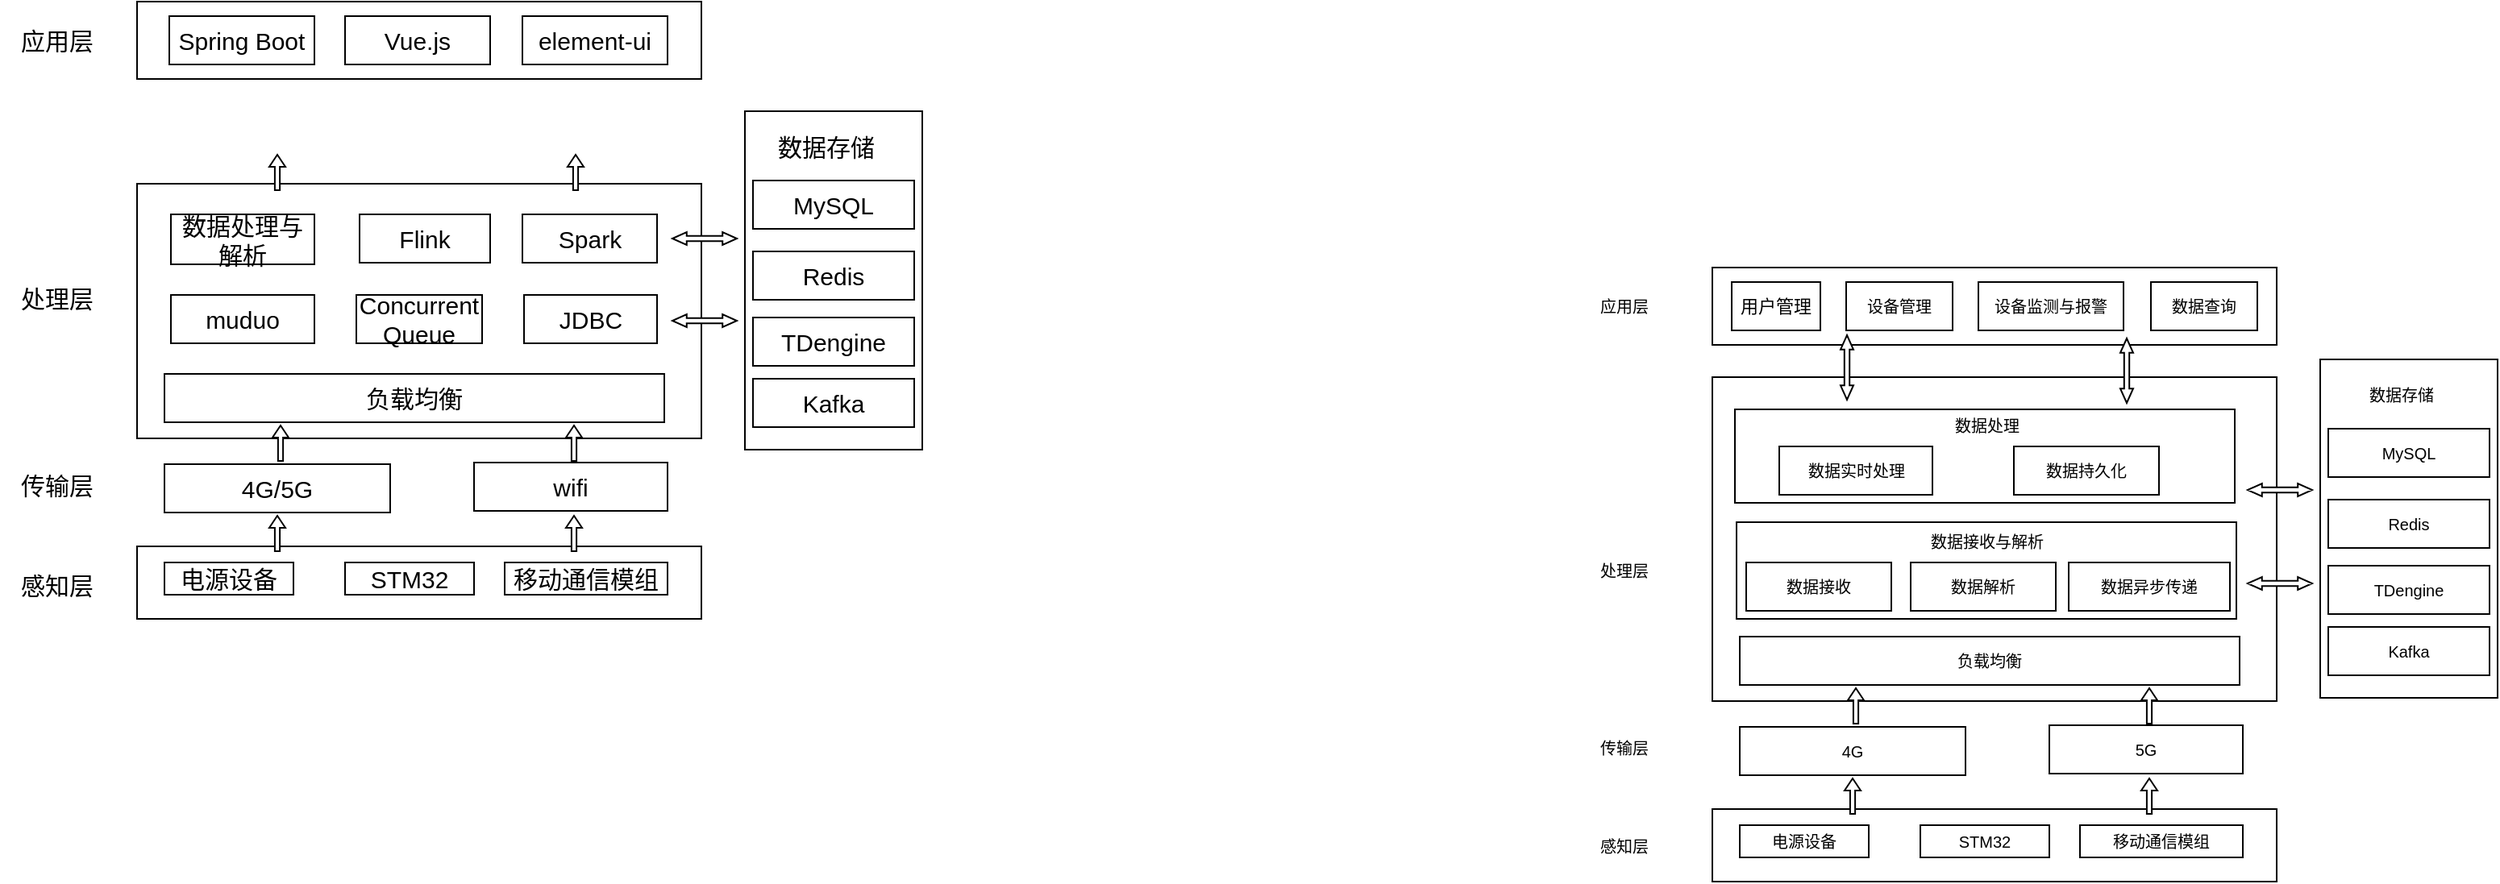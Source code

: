 <mxfile version="21.1.4" type="github">
  <diagram name="第 1 页" id="4VGFoM_0TgWvralKycdt">
    <mxGraphModel dx="1235" dy="569" grid="1" gridSize="10" guides="1" tooltips="1" connect="1" arrows="1" fold="1" page="1" pageScale="1" pageWidth="827" pageHeight="1169" math="0" shadow="0">
      <root>
        <mxCell id="0" />
        <mxCell id="1" parent="0" />
        <mxCell id="99VtZ-csaqp6xX7NsGU4-34" value="" style="rounded=0;whiteSpace=wrap;html=1;fontSize=15;" parent="1" vertex="1">
          <mxGeometry x="525" y="95" width="110" height="210" as="geometry" />
        </mxCell>
        <mxCell id="99VtZ-csaqp6xX7NsGU4-1" value="" style="rounded=0;whiteSpace=wrap;html=1;fontSize=15;" parent="1" vertex="1">
          <mxGeometry x="148" y="365" width="350" height="45" as="geometry" />
        </mxCell>
        <mxCell id="99VtZ-csaqp6xX7NsGU4-4" value="感知层" style="text;html=1;align=center;verticalAlign=middle;resizable=0;points=[];autosize=1;strokeColor=none;fillColor=none;fontSize=15;" parent="1" vertex="1">
          <mxGeometry x="63" y="374" width="70" height="30" as="geometry" />
        </mxCell>
        <mxCell id="99VtZ-csaqp6xX7NsGU4-5" value="STM32" style="rounded=0;whiteSpace=wrap;html=1;fontSize=15;" parent="1" vertex="1">
          <mxGeometry x="277" y="375" width="80" height="20" as="geometry" />
        </mxCell>
        <mxCell id="99VtZ-csaqp6xX7NsGU4-6" value="移动通信模组" style="rounded=0;whiteSpace=wrap;html=1;fontSize=15;" parent="1" vertex="1">
          <mxGeometry x="376" y="375" width="101" height="20" as="geometry" />
        </mxCell>
        <mxCell id="99VtZ-csaqp6xX7NsGU4-7" value="4G/5G" style="rounded=0;whiteSpace=wrap;html=1;fontSize=15;" parent="1" vertex="1">
          <mxGeometry x="165" y="314" width="140" height="30" as="geometry" />
        </mxCell>
        <mxCell id="99VtZ-csaqp6xX7NsGU4-9" value="wifi" style="rounded=0;whiteSpace=wrap;html=1;fontSize=15;" parent="1" vertex="1">
          <mxGeometry x="357" y="313" width="120" height="30" as="geometry" />
        </mxCell>
        <mxCell id="99VtZ-csaqp6xX7NsGU4-10" value="传输层" style="text;html=1;align=center;verticalAlign=middle;resizable=0;points=[];autosize=1;strokeColor=none;fillColor=none;fontSize=15;" parent="1" vertex="1">
          <mxGeometry x="63" y="312" width="70" height="30" as="geometry" />
        </mxCell>
        <mxCell id="99VtZ-csaqp6xX7NsGU4-12" value="" style="rounded=0;whiteSpace=wrap;html=1;fontSize=15;" parent="1" vertex="1">
          <mxGeometry x="148" y="140" width="350" height="158" as="geometry" />
        </mxCell>
        <mxCell id="99VtZ-csaqp6xX7NsGU4-13" value="处理层" style="text;html=1;align=center;verticalAlign=middle;resizable=0;points=[];autosize=1;strokeColor=none;fillColor=none;fontSize=15;" parent="1" vertex="1">
          <mxGeometry x="63" y="196" width="70" height="30" as="geometry" />
        </mxCell>
        <mxCell id="99VtZ-csaqp6xX7NsGU4-15" value="负载均衡" style="rounded=0;whiteSpace=wrap;html=1;fontSize=15;" parent="1" vertex="1">
          <mxGeometry x="165" y="258" width="310" height="30" as="geometry" />
        </mxCell>
        <mxCell id="99VtZ-csaqp6xX7NsGU4-16" value="muduo" style="rounded=0;whiteSpace=wrap;html=1;fontSize=15;" parent="1" vertex="1">
          <mxGeometry x="169" y="209" width="89" height="30" as="geometry" />
        </mxCell>
        <mxCell id="99VtZ-csaqp6xX7NsGU4-18" value="TDengine" style="rounded=0;whiteSpace=wrap;html=1;fontSize=15;" parent="1" vertex="1">
          <mxGeometry x="530" y="223" width="100" height="30" as="geometry" />
        </mxCell>
        <mxCell id="99VtZ-csaqp6xX7NsGU4-19" value="JDBC" style="rounded=0;whiteSpace=wrap;html=1;fontSize=15;" parent="1" vertex="1">
          <mxGeometry x="388" y="209" width="82.5" height="30" as="geometry" />
        </mxCell>
        <mxCell id="99VtZ-csaqp6xX7NsGU4-20" value="Kafka" style="rounded=0;whiteSpace=wrap;html=1;fontSize=15;" parent="1" vertex="1">
          <mxGeometry x="530" y="261" width="100" height="30" as="geometry" />
        </mxCell>
        <mxCell id="99VtZ-csaqp6xX7NsGU4-21" value="Concurrent&lt;br style=&quot;font-size: 15px;&quot;&gt;Queue" style="rounded=0;whiteSpace=wrap;html=1;fontSize=15;" parent="1" vertex="1">
          <mxGeometry x="284" y="209" width="78" height="30" as="geometry" />
        </mxCell>
        <mxCell id="99VtZ-csaqp6xX7NsGU4-23" value="数据处理与解析" style="rounded=0;whiteSpace=wrap;html=1;fontSize=15;" parent="1" vertex="1">
          <mxGeometry x="169" y="159" width="89" height="31" as="geometry" />
        </mxCell>
        <mxCell id="99VtZ-csaqp6xX7NsGU4-24" value="Redis" style="rounded=0;whiteSpace=wrap;html=1;fontSize=15;" parent="1" vertex="1">
          <mxGeometry x="530" y="182" width="100" height="30" as="geometry" />
        </mxCell>
        <mxCell id="99VtZ-csaqp6xX7NsGU4-25" value="MySQL" style="rounded=0;whiteSpace=wrap;html=1;fontSize=15;" parent="1" vertex="1">
          <mxGeometry x="530" y="138" width="100" height="30" as="geometry" />
        </mxCell>
        <mxCell id="99VtZ-csaqp6xX7NsGU4-26" value="" style="rounded=0;whiteSpace=wrap;html=1;fontSize=15;" parent="1" vertex="1">
          <mxGeometry x="148" y="27" width="350" height="48" as="geometry" />
        </mxCell>
        <mxCell id="99VtZ-csaqp6xX7NsGU4-27" value="应用层" style="text;html=1;align=center;verticalAlign=middle;resizable=0;points=[];autosize=1;strokeColor=none;fillColor=none;fontSize=15;" parent="1" vertex="1">
          <mxGeometry x="63" y="36" width="70" height="30" as="geometry" />
        </mxCell>
        <mxCell id="99VtZ-csaqp6xX7NsGU4-28" value="Spring Boot" style="rounded=0;whiteSpace=wrap;html=1;fontSize=15;" parent="1" vertex="1">
          <mxGeometry x="168" y="36" width="90" height="30" as="geometry" />
        </mxCell>
        <mxCell id="99VtZ-csaqp6xX7NsGU4-29" value="Vue.js" style="rounded=0;whiteSpace=wrap;html=1;fontSize=15;" parent="1" vertex="1">
          <mxGeometry x="277" y="36" width="90" height="30" as="geometry" />
        </mxCell>
        <mxCell id="99VtZ-csaqp6xX7NsGU4-30" value="element-ui" style="rounded=0;whiteSpace=wrap;html=1;fontSize=15;" parent="1" vertex="1">
          <mxGeometry x="387" y="36" width="90" height="30" as="geometry" />
        </mxCell>
        <mxCell id="99VtZ-csaqp6xX7NsGU4-32" value="Flink" style="rounded=0;whiteSpace=wrap;html=1;fontSize=15;" parent="1" vertex="1">
          <mxGeometry x="286" y="159" width="81" height="30" as="geometry" />
        </mxCell>
        <mxCell id="99VtZ-csaqp6xX7NsGU4-33" value="Spark" style="rounded=0;whiteSpace=wrap;html=1;fontSize=15;" parent="1" vertex="1">
          <mxGeometry x="387" y="159" width="83.5" height="30" as="geometry" />
        </mxCell>
        <mxCell id="99VtZ-csaqp6xX7NsGU4-35" value="数据存储" style="text;html=1;align=center;verticalAlign=middle;resizable=0;points=[];autosize=1;strokeColor=none;fillColor=none;fontSize=15;fontFamily=Helvetica;" parent="1" vertex="1">
          <mxGeometry x="535" y="102" width="80" height="30" as="geometry" />
        </mxCell>
        <mxCell id="99VtZ-csaqp6xX7NsGU4-36" value="" style="html=1;shadow=0;dashed=0;align=center;verticalAlign=middle;shape=mxgraph.arrows2.arrow;dy=0.69;dx=7.44;direction=north;notch=0;fontFamily=Helvetica;fontSize=15;" parent="1" vertex="1">
          <mxGeometry x="232" y="290" width="10" height="22" as="geometry" />
        </mxCell>
        <mxCell id="99VtZ-csaqp6xX7NsGU4-37" value="" style="html=1;shadow=0;dashed=0;align=center;verticalAlign=middle;shape=mxgraph.arrows2.arrow;dy=0.69;dx=7.44;direction=north;notch=0;fontFamily=Helvetica;fontSize=15;" parent="1" vertex="1">
          <mxGeometry x="414" y="290" width="10" height="22" as="geometry" />
        </mxCell>
        <mxCell id="99VtZ-csaqp6xX7NsGU4-38" value="" style="html=1;shadow=0;dashed=0;align=center;verticalAlign=middle;shape=mxgraph.arrows2.arrow;dy=0.69;dx=7.44;direction=north;notch=0;fontFamily=Helvetica;fontSize=15;" parent="1" vertex="1">
          <mxGeometry x="230" y="346" width="10" height="22" as="geometry" />
        </mxCell>
        <mxCell id="99VtZ-csaqp6xX7NsGU4-39" value="" style="html=1;shadow=0;dashed=0;align=center;verticalAlign=middle;shape=mxgraph.arrows2.arrow;dy=0.69;dx=7.44;direction=north;notch=0;fontFamily=Helvetica;fontSize=15;" parent="1" vertex="1">
          <mxGeometry x="414" y="346" width="10" height="22" as="geometry" />
        </mxCell>
        <mxCell id="99VtZ-csaqp6xX7NsGU4-40" value="" style="html=1;shadow=0;dashed=0;align=center;verticalAlign=middle;shape=mxgraph.arrows2.arrow;dy=0.69;dx=7.44;direction=north;notch=0;fontFamily=Helvetica;fontSize=15;" parent="1" vertex="1">
          <mxGeometry x="230" y="122" width="10" height="22" as="geometry" />
        </mxCell>
        <mxCell id="99VtZ-csaqp6xX7NsGU4-41" value="" style="html=1;shadow=0;dashed=0;align=center;verticalAlign=middle;shape=mxgraph.arrows2.arrow;dy=0.69;dx=7.44;direction=north;notch=0;fontFamily=Helvetica;fontSize=15;" parent="1" vertex="1">
          <mxGeometry x="415" y="122" width="10" height="22" as="geometry" />
        </mxCell>
        <mxCell id="99VtZ-csaqp6xX7NsGU4-42" value="" style="html=1;shadow=0;dashed=0;align=center;verticalAlign=middle;shape=mxgraph.arrows2.twoWayArrow;dy=0.6;dx=8.89;fontFamily=Helvetica;fontSize=15;" parent="1" vertex="1">
          <mxGeometry x="480" y="170" width="40" height="8" as="geometry" />
        </mxCell>
        <mxCell id="99VtZ-csaqp6xX7NsGU4-44" value="" style="html=1;shadow=0;dashed=0;align=center;verticalAlign=middle;shape=mxgraph.arrows2.twoWayArrow;dy=0.6;dx=8.89;fontFamily=Helvetica;fontSize=15;" parent="1" vertex="1">
          <mxGeometry x="480" y="221" width="40" height="8" as="geometry" />
        </mxCell>
        <mxCell id="99VtZ-csaqp6xX7NsGU4-46" value="电源设备" style="rounded=0;whiteSpace=wrap;html=1;fontSize=15;fontFamily=Helvetica;" parent="1" vertex="1">
          <mxGeometry x="165" y="375" width="80" height="20" as="geometry" />
        </mxCell>
        <mxCell id="RpqjqyptFsIyIQh3CnNs-1" value="" style="rounded=0;whiteSpace=wrap;html=1;fontSize=10;" vertex="1" parent="1">
          <mxGeometry x="1502" y="249" width="110" height="210" as="geometry" />
        </mxCell>
        <mxCell id="RpqjqyptFsIyIQh3CnNs-2" value="" style="rounded=0;whiteSpace=wrap;html=1;fontSize=10;" vertex="1" parent="1">
          <mxGeometry x="1125" y="528" width="350" height="45" as="geometry" />
        </mxCell>
        <mxCell id="RpqjqyptFsIyIQh3CnNs-3" value="感知层" style="text;html=1;align=center;verticalAlign=middle;resizable=0;points=[];autosize=1;strokeColor=none;fillColor=none;fontSize=10;" vertex="1" parent="1">
          <mxGeometry x="1040" y="535.5" width="60" height="30" as="geometry" />
        </mxCell>
        <mxCell id="RpqjqyptFsIyIQh3CnNs-4" value="STM32" style="rounded=0;whiteSpace=wrap;html=1;fontSize=10;" vertex="1" parent="1">
          <mxGeometry x="1254" y="538" width="80" height="20" as="geometry" />
        </mxCell>
        <mxCell id="RpqjqyptFsIyIQh3CnNs-5" value="移动通信模组" style="rounded=0;whiteSpace=wrap;html=1;fontSize=10;" vertex="1" parent="1">
          <mxGeometry x="1353" y="538" width="101" height="20" as="geometry" />
        </mxCell>
        <mxCell id="RpqjqyptFsIyIQh3CnNs-6" value="4G" style="rounded=0;whiteSpace=wrap;html=1;fontSize=10;" vertex="1" parent="1">
          <mxGeometry x="1142" y="477" width="140" height="30" as="geometry" />
        </mxCell>
        <mxCell id="RpqjqyptFsIyIQh3CnNs-7" value="5G" style="rounded=0;whiteSpace=wrap;html=1;fontSize=10;" vertex="1" parent="1">
          <mxGeometry x="1334" y="476" width="120" height="30" as="geometry" />
        </mxCell>
        <mxCell id="RpqjqyptFsIyIQh3CnNs-8" value="传输层" style="text;html=1;align=center;verticalAlign=middle;resizable=0;points=[];autosize=1;strokeColor=none;fillColor=none;fontSize=10;" vertex="1" parent="1">
          <mxGeometry x="1040" y="475" width="60" height="30" as="geometry" />
        </mxCell>
        <mxCell id="RpqjqyptFsIyIQh3CnNs-9" value="" style="rounded=0;whiteSpace=wrap;html=1;fontSize=10;" vertex="1" parent="1">
          <mxGeometry x="1125" y="260" width="350" height="201" as="geometry" />
        </mxCell>
        <mxCell id="RpqjqyptFsIyIQh3CnNs-10" value="处理层" style="text;html=1;align=center;verticalAlign=middle;resizable=0;points=[];autosize=1;strokeColor=none;fillColor=none;fontSize=10;" vertex="1" parent="1">
          <mxGeometry x="1040" y="365" width="60" height="30" as="geometry" />
        </mxCell>
        <mxCell id="RpqjqyptFsIyIQh3CnNs-11" value="负载均衡" style="rounded=0;whiteSpace=wrap;html=1;fontSize=10;" vertex="1" parent="1">
          <mxGeometry x="1142" y="421" width="310" height="30" as="geometry" />
        </mxCell>
        <mxCell id="RpqjqyptFsIyIQh3CnNs-13" value="TDengine" style="rounded=0;whiteSpace=wrap;html=1;fontSize=10;" vertex="1" parent="1">
          <mxGeometry x="1507" y="377" width="100" height="30" as="geometry" />
        </mxCell>
        <mxCell id="RpqjqyptFsIyIQh3CnNs-15" value="Kafka" style="rounded=0;whiteSpace=wrap;html=1;fontSize=10;" vertex="1" parent="1">
          <mxGeometry x="1507" y="415" width="100" height="30" as="geometry" />
        </mxCell>
        <mxCell id="RpqjqyptFsIyIQh3CnNs-17" value="" style="rounded=0;whiteSpace=wrap;html=1;fontSize=10;" vertex="1" parent="1">
          <mxGeometry x="1140" y="350" width="310" height="60" as="geometry" />
        </mxCell>
        <mxCell id="RpqjqyptFsIyIQh3CnNs-18" value="Redis" style="rounded=0;whiteSpace=wrap;html=1;fontSize=10;" vertex="1" parent="1">
          <mxGeometry x="1507" y="336" width="100" height="30" as="geometry" />
        </mxCell>
        <mxCell id="RpqjqyptFsIyIQh3CnNs-19" value="MySQL" style="rounded=0;whiteSpace=wrap;html=1;fontSize=10;" vertex="1" parent="1">
          <mxGeometry x="1507" y="292" width="100" height="30" as="geometry" />
        </mxCell>
        <mxCell id="RpqjqyptFsIyIQh3CnNs-20" value="" style="rounded=0;whiteSpace=wrap;html=1;fontSize=10;" vertex="1" parent="1">
          <mxGeometry x="1125" y="192" width="350" height="48" as="geometry" />
        </mxCell>
        <mxCell id="RpqjqyptFsIyIQh3CnNs-21" value="应用层" style="text;html=1;align=center;verticalAlign=middle;resizable=0;points=[];autosize=1;strokeColor=none;fillColor=none;fontSize=10;" vertex="1" parent="1">
          <mxGeometry x="1040" y="201" width="60" height="30" as="geometry" />
        </mxCell>
        <mxCell id="RpqjqyptFsIyIQh3CnNs-22" value="&lt;font style=&quot;font-size: 11px;&quot;&gt;用户管理&lt;/font&gt;" style="rounded=0;whiteSpace=wrap;html=1;fontSize=10;" vertex="1" parent="1">
          <mxGeometry x="1137" y="201" width="55" height="30" as="geometry" />
        </mxCell>
        <mxCell id="RpqjqyptFsIyIQh3CnNs-23" value="设备管理" style="rounded=0;whiteSpace=wrap;html=1;fontSize=10;" vertex="1" parent="1">
          <mxGeometry x="1208" y="201" width="66" height="30" as="geometry" />
        </mxCell>
        <mxCell id="RpqjqyptFsIyIQh3CnNs-24" value="设备监测与报警" style="rounded=0;whiteSpace=wrap;html=1;fontSize=10;" vertex="1" parent="1">
          <mxGeometry x="1290" y="201" width="90" height="30" as="geometry" />
        </mxCell>
        <mxCell id="RpqjqyptFsIyIQh3CnNs-27" value="数据存储" style="text;html=1;align=center;verticalAlign=middle;resizable=0;points=[];autosize=1;strokeColor=none;fillColor=none;fontSize=10;fontFamily=Helvetica;" vertex="1" parent="1">
          <mxGeometry x="1517" y="256" width="70" height="30" as="geometry" />
        </mxCell>
        <mxCell id="RpqjqyptFsIyIQh3CnNs-28" value="" style="html=1;shadow=0;dashed=0;align=center;verticalAlign=middle;shape=mxgraph.arrows2.arrow;dy=0.69;dx=7.44;direction=north;notch=0;fontFamily=Helvetica;fontSize=10;" vertex="1" parent="1">
          <mxGeometry x="1209" y="453" width="10" height="22" as="geometry" />
        </mxCell>
        <mxCell id="RpqjqyptFsIyIQh3CnNs-29" value="" style="html=1;shadow=0;dashed=0;align=center;verticalAlign=middle;shape=mxgraph.arrows2.arrow;dy=0.69;dx=7.44;direction=north;notch=0;fontFamily=Helvetica;fontSize=10;" vertex="1" parent="1">
          <mxGeometry x="1391" y="453" width="10" height="22" as="geometry" />
        </mxCell>
        <mxCell id="RpqjqyptFsIyIQh3CnNs-30" value="" style="html=1;shadow=0;dashed=0;align=center;verticalAlign=middle;shape=mxgraph.arrows2.arrow;dy=0.69;dx=7.44;direction=north;notch=0;fontFamily=Helvetica;fontSize=10;" vertex="1" parent="1">
          <mxGeometry x="1207" y="509" width="10" height="22" as="geometry" />
        </mxCell>
        <mxCell id="RpqjqyptFsIyIQh3CnNs-31" value="" style="html=1;shadow=0;dashed=0;align=center;verticalAlign=middle;shape=mxgraph.arrows2.arrow;dy=0.69;dx=7.44;direction=north;notch=0;fontFamily=Helvetica;fontSize=10;" vertex="1" parent="1">
          <mxGeometry x="1391" y="509" width="10" height="22" as="geometry" />
        </mxCell>
        <mxCell id="RpqjqyptFsIyIQh3CnNs-34" value="" style="html=1;shadow=0;dashed=0;align=center;verticalAlign=middle;shape=mxgraph.arrows2.twoWayArrow;dy=0.6;dx=8.89;fontFamily=Helvetica;fontSize=10;" vertex="1" parent="1">
          <mxGeometry x="1457" y="326" width="40" height="8" as="geometry" />
        </mxCell>
        <mxCell id="RpqjqyptFsIyIQh3CnNs-35" value="" style="html=1;shadow=0;dashed=0;align=center;verticalAlign=middle;shape=mxgraph.arrows2.twoWayArrow;dy=0.6;dx=8.89;fontFamily=Helvetica;fontSize=10;" vertex="1" parent="1">
          <mxGeometry x="1457" y="384" width="40" height="8" as="geometry" />
        </mxCell>
        <mxCell id="RpqjqyptFsIyIQh3CnNs-36" value="电源设备" style="rounded=0;whiteSpace=wrap;html=1;fontSize=10;fontFamily=Helvetica;" vertex="1" parent="1">
          <mxGeometry x="1142" y="538" width="80" height="20" as="geometry" />
        </mxCell>
        <mxCell id="RpqjqyptFsIyIQh3CnNs-37" value="&lt;font style=&quot;font-size: 10px;&quot;&gt;数据接收与解析&lt;/font&gt;" style="text;html=1;align=center;verticalAlign=middle;resizable=0;points=[];autosize=1;strokeColor=none;fillColor=none;fontSize=10;" vertex="1" parent="1">
          <mxGeometry x="1240" y="347" width="110" height="30" as="geometry" />
        </mxCell>
        <mxCell id="RpqjqyptFsIyIQh3CnNs-38" value="数据接收" style="rounded=0;whiteSpace=wrap;html=1;fontSize=10;" vertex="1" parent="1">
          <mxGeometry x="1146" y="375" width="90" height="30" as="geometry" />
        </mxCell>
        <mxCell id="RpqjqyptFsIyIQh3CnNs-40" value="数据解析" style="rounded=0;whiteSpace=wrap;html=1;fontSize=10;" vertex="1" parent="1">
          <mxGeometry x="1248" y="375" width="90" height="30" as="geometry" />
        </mxCell>
        <mxCell id="RpqjqyptFsIyIQh3CnNs-41" value="数据异步传递" style="rounded=0;whiteSpace=wrap;html=1;fontSize=10;" vertex="1" parent="1">
          <mxGeometry x="1346" y="375" width="100" height="30" as="geometry" />
        </mxCell>
        <mxCell id="RpqjqyptFsIyIQh3CnNs-42" value="" style="rounded=0;whiteSpace=wrap;html=1;fontSize=10;" vertex="1" parent="1">
          <mxGeometry x="1139" y="280" width="310" height="58" as="geometry" />
        </mxCell>
        <mxCell id="RpqjqyptFsIyIQh3CnNs-43" value="&lt;font style=&quot;font-size: 10px;&quot;&gt;数据处理&lt;/font&gt;" style="text;html=1;align=center;verticalAlign=middle;resizable=0;points=[];autosize=1;strokeColor=none;fillColor=none;fontSize=10;" vertex="1" parent="1">
          <mxGeometry x="1260" y="275" width="70" height="30" as="geometry" />
        </mxCell>
        <mxCell id="RpqjqyptFsIyIQh3CnNs-44" value="数据实时处理" style="rounded=0;whiteSpace=wrap;html=1;fontSize=10;" vertex="1" parent="1">
          <mxGeometry x="1166.5" y="303" width="95" height="30" as="geometry" />
        </mxCell>
        <mxCell id="RpqjqyptFsIyIQh3CnNs-45" value="数据持久化" style="rounded=0;whiteSpace=wrap;html=1;fontSize=10;" vertex="1" parent="1">
          <mxGeometry x="1312" y="303" width="90" height="30" as="geometry" />
        </mxCell>
        <mxCell id="RpqjqyptFsIyIQh3CnNs-48" value="数据查询" style="rounded=0;whiteSpace=wrap;html=1;fontSize=10;" vertex="1" parent="1">
          <mxGeometry x="1397" y="201" width="66" height="30" as="geometry" />
        </mxCell>
        <mxCell id="RpqjqyptFsIyIQh3CnNs-49" value="" style="html=1;shadow=0;dashed=0;align=center;verticalAlign=middle;shape=mxgraph.arrows2.twoWayArrow;dy=0.6;dx=8.89;fontFamily=Helvetica;fontSize=10;rotation=-90;" vertex="1" parent="1">
          <mxGeometry x="1188.5" y="250" width="40" height="8" as="geometry" />
        </mxCell>
        <mxCell id="RpqjqyptFsIyIQh3CnNs-52" value="" style="html=1;shadow=0;dashed=0;align=center;verticalAlign=middle;shape=mxgraph.arrows2.twoWayArrow;dy=0.6;dx=8.89;fontFamily=Helvetica;fontSize=10;rotation=-90;" vertex="1" parent="1">
          <mxGeometry x="1362" y="252" width="40" height="8" as="geometry" />
        </mxCell>
      </root>
    </mxGraphModel>
  </diagram>
</mxfile>

